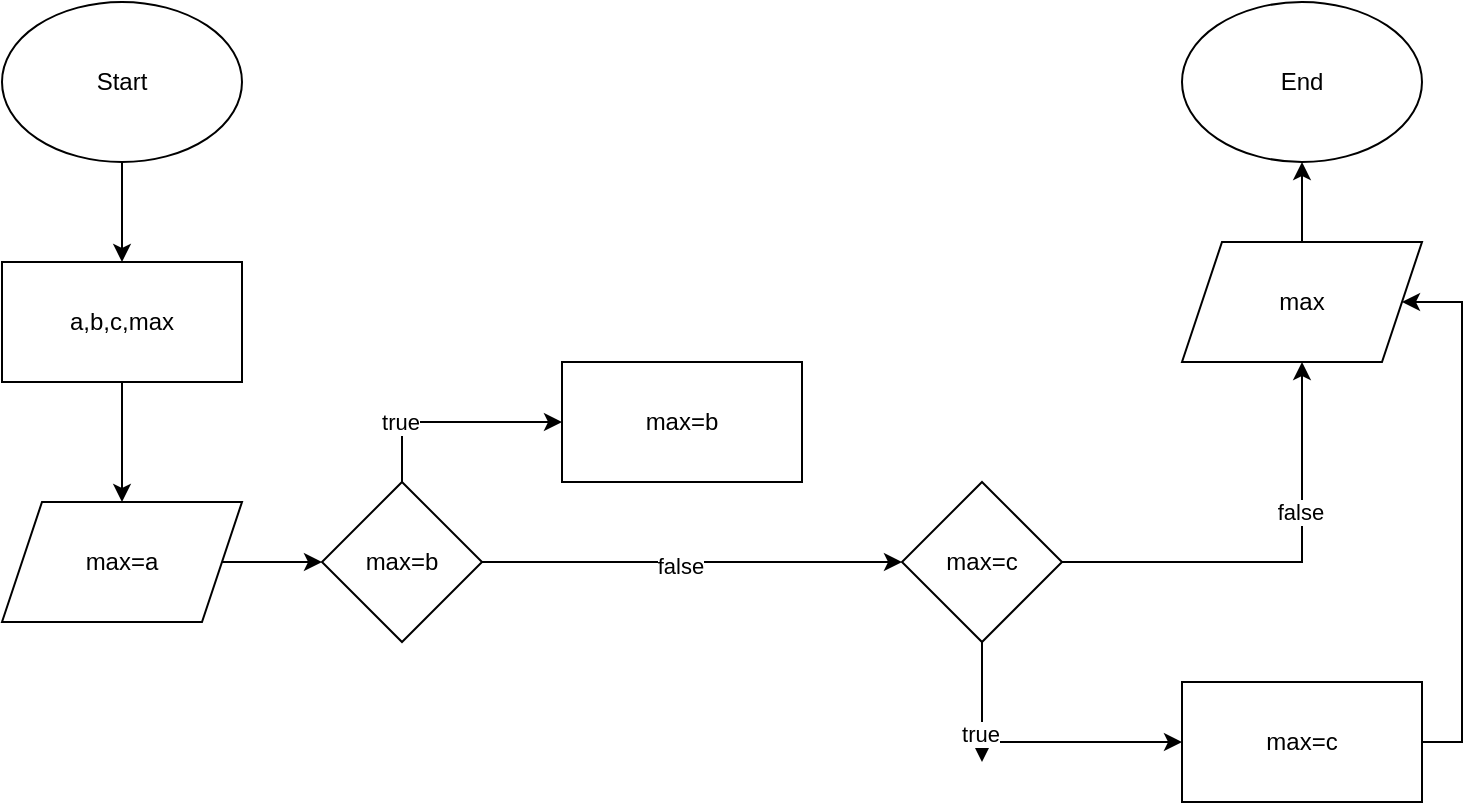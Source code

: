 <mxfile version="22.1.1" type="device" pages="7">
  <diagram id="C5RBs43oDa-KdzZeNtuy" name="BTH3">
    <mxGraphModel dx="1290" dy="534" grid="1" gridSize="10" guides="1" tooltips="1" connect="1" arrows="1" fold="1" page="1" pageScale="1" pageWidth="827" pageHeight="1169" math="0" shadow="0">
      <root>
        <mxCell id="WIyWlLk6GJQsqaUBKTNV-0" />
        <mxCell id="WIyWlLk6GJQsqaUBKTNV-1" parent="WIyWlLk6GJQsqaUBKTNV-0" />
        <mxCell id="3C0HAdlZnDJE5P8_v5dr-2" style="edgeStyle=orthogonalEdgeStyle;rounded=0;orthogonalLoop=1;jettySize=auto;html=1;exitX=0.5;exitY=1;exitDx=0;exitDy=0;entryX=0.5;entryY=0;entryDx=0;entryDy=0;" parent="WIyWlLk6GJQsqaUBKTNV-1" source="3C0HAdlZnDJE5P8_v5dr-0" target="3C0HAdlZnDJE5P8_v5dr-1" edge="1">
          <mxGeometry relative="1" as="geometry" />
        </mxCell>
        <mxCell id="3C0HAdlZnDJE5P8_v5dr-0" value="Start" style="ellipse;whiteSpace=wrap;html=1;" parent="WIyWlLk6GJQsqaUBKTNV-1" vertex="1">
          <mxGeometry x="40" y="100" width="120" height="80" as="geometry" />
        </mxCell>
        <mxCell id="3C0HAdlZnDJE5P8_v5dr-4" style="edgeStyle=orthogonalEdgeStyle;rounded=0;orthogonalLoop=1;jettySize=auto;html=1;exitX=0.5;exitY=1;exitDx=0;exitDy=0;" parent="WIyWlLk6GJQsqaUBKTNV-1" source="3C0HAdlZnDJE5P8_v5dr-1" target="3C0HAdlZnDJE5P8_v5dr-3" edge="1">
          <mxGeometry relative="1" as="geometry" />
        </mxCell>
        <mxCell id="3C0HAdlZnDJE5P8_v5dr-1" value="a,b,c,max" style="rounded=0;whiteSpace=wrap;html=1;" parent="WIyWlLk6GJQsqaUBKTNV-1" vertex="1">
          <mxGeometry x="40" y="230" width="120" height="60" as="geometry" />
        </mxCell>
        <mxCell id="3C0HAdlZnDJE5P8_v5dr-5" style="edgeStyle=orthogonalEdgeStyle;rounded=0;orthogonalLoop=1;jettySize=auto;html=1;" parent="WIyWlLk6GJQsqaUBKTNV-1" source="3C0HAdlZnDJE5P8_v5dr-3" target="3C0HAdlZnDJE5P8_v5dr-6" edge="1">
          <mxGeometry relative="1" as="geometry">
            <mxPoint x="240" y="380" as="targetPoint" />
          </mxGeometry>
        </mxCell>
        <mxCell id="3C0HAdlZnDJE5P8_v5dr-3" value="max=a" style="shape=parallelogram;perimeter=parallelogramPerimeter;whiteSpace=wrap;html=1;fixedSize=1;" parent="WIyWlLk6GJQsqaUBKTNV-1" vertex="1">
          <mxGeometry x="40" y="350" width="120" height="60" as="geometry" />
        </mxCell>
        <mxCell id="3C0HAdlZnDJE5P8_v5dr-11" style="edgeStyle=orthogonalEdgeStyle;rounded=0;orthogonalLoop=1;jettySize=auto;html=1;" parent="WIyWlLk6GJQsqaUBKTNV-1" source="3C0HAdlZnDJE5P8_v5dr-6" target="3C0HAdlZnDJE5P8_v5dr-10" edge="1">
          <mxGeometry relative="1" as="geometry" />
        </mxCell>
        <mxCell id="3C0HAdlZnDJE5P8_v5dr-15" value="false" style="edgeLabel;html=1;align=center;verticalAlign=middle;resizable=0;points=[];" parent="3C0HAdlZnDJE5P8_v5dr-11" vertex="1" connectable="0">
          <mxGeometry x="-0.059" y="-2" relative="1" as="geometry">
            <mxPoint as="offset" />
          </mxGeometry>
        </mxCell>
        <mxCell id="3C0HAdlZnDJE5P8_v5dr-13" style="edgeStyle=orthogonalEdgeStyle;rounded=0;orthogonalLoop=1;jettySize=auto;html=1;exitX=0.5;exitY=0;exitDx=0;exitDy=0;entryX=0;entryY=0.5;entryDx=0;entryDy=0;" parent="WIyWlLk6GJQsqaUBKTNV-1" source="3C0HAdlZnDJE5P8_v5dr-6" target="3C0HAdlZnDJE5P8_v5dr-7" edge="1">
          <mxGeometry relative="1" as="geometry">
            <mxPoint x="290" y="310" as="targetPoint" />
          </mxGeometry>
        </mxCell>
        <mxCell id="3C0HAdlZnDJE5P8_v5dr-14" value="true" style="edgeLabel;html=1;align=center;verticalAlign=middle;resizable=0;points=[];" parent="3C0HAdlZnDJE5P8_v5dr-13" vertex="1" connectable="0">
          <mxGeometry x="-0.455" y="1" relative="1" as="geometry">
            <mxPoint x="-1" y="1" as="offset" />
          </mxGeometry>
        </mxCell>
        <mxCell id="3C0HAdlZnDJE5P8_v5dr-6" value="max=b" style="rhombus;whiteSpace=wrap;html=1;" parent="WIyWlLk6GJQsqaUBKTNV-1" vertex="1">
          <mxGeometry x="200" y="340" width="80" height="80" as="geometry" />
        </mxCell>
        <mxCell id="3C0HAdlZnDJE5P8_v5dr-7" value="max=b" style="rounded=0;whiteSpace=wrap;html=1;" parent="WIyWlLk6GJQsqaUBKTNV-1" vertex="1">
          <mxGeometry x="320" y="280" width="120" height="60" as="geometry" />
        </mxCell>
        <mxCell id="3C0HAdlZnDJE5P8_v5dr-22" style="edgeStyle=orthogonalEdgeStyle;rounded=0;orthogonalLoop=1;jettySize=auto;html=1;exitX=1;exitY=0.5;exitDx=0;exitDy=0;entryX=0.5;entryY=1;entryDx=0;entryDy=0;" parent="WIyWlLk6GJQsqaUBKTNV-1" source="3C0HAdlZnDJE5P8_v5dr-10" target="3C0HAdlZnDJE5P8_v5dr-17" edge="1">
          <mxGeometry relative="1" as="geometry" />
        </mxCell>
        <mxCell id="3C0HAdlZnDJE5P8_v5dr-23" value="false" style="edgeLabel;html=1;align=center;verticalAlign=middle;resizable=0;points=[];" parent="3C0HAdlZnDJE5P8_v5dr-22" vertex="1" connectable="0">
          <mxGeometry x="0.322" y="1" relative="1" as="geometry">
            <mxPoint as="offset" />
          </mxGeometry>
        </mxCell>
        <mxCell id="3C0HAdlZnDJE5P8_v5dr-26" style="edgeStyle=orthogonalEdgeStyle;rounded=0;orthogonalLoop=1;jettySize=auto;html=1;" parent="WIyWlLk6GJQsqaUBKTNV-1" source="3C0HAdlZnDJE5P8_v5dr-10" edge="1">
          <mxGeometry relative="1" as="geometry">
            <mxPoint x="530" y="480" as="targetPoint" />
          </mxGeometry>
        </mxCell>
        <mxCell id="3C0HAdlZnDJE5P8_v5dr-27" style="edgeStyle=orthogonalEdgeStyle;rounded=0;orthogonalLoop=1;jettySize=auto;html=1;exitX=0.5;exitY=1;exitDx=0;exitDy=0;entryX=0;entryY=0.5;entryDx=0;entryDy=0;" parent="WIyWlLk6GJQsqaUBKTNV-1" source="3C0HAdlZnDJE5P8_v5dr-10" target="3C0HAdlZnDJE5P8_v5dr-16" edge="1">
          <mxGeometry relative="1" as="geometry" />
        </mxCell>
        <mxCell id="3C0HAdlZnDJE5P8_v5dr-28" value="true" style="edgeLabel;html=1;align=center;verticalAlign=middle;resizable=0;points=[];" parent="3C0HAdlZnDJE5P8_v5dr-27" vertex="1" connectable="0">
          <mxGeometry x="-0.387" y="-1" relative="1" as="geometry">
            <mxPoint as="offset" />
          </mxGeometry>
        </mxCell>
        <mxCell id="3C0HAdlZnDJE5P8_v5dr-10" value="max=c" style="rhombus;whiteSpace=wrap;html=1;" parent="WIyWlLk6GJQsqaUBKTNV-1" vertex="1">
          <mxGeometry x="490" y="340" width="80" height="80" as="geometry" />
        </mxCell>
        <mxCell id="3C0HAdlZnDJE5P8_v5dr-30" style="edgeStyle=orthogonalEdgeStyle;rounded=0;orthogonalLoop=1;jettySize=auto;html=1;exitX=1;exitY=0.5;exitDx=0;exitDy=0;entryX=1;entryY=0.5;entryDx=0;entryDy=0;" parent="WIyWlLk6GJQsqaUBKTNV-1" source="3C0HAdlZnDJE5P8_v5dr-16" target="3C0HAdlZnDJE5P8_v5dr-17" edge="1">
          <mxGeometry relative="1" as="geometry">
            <Array as="points">
              <mxPoint x="770" y="470" />
              <mxPoint x="770" y="250" />
            </Array>
          </mxGeometry>
        </mxCell>
        <mxCell id="3C0HAdlZnDJE5P8_v5dr-16" value="max=c" style="rounded=0;whiteSpace=wrap;html=1;" parent="WIyWlLk6GJQsqaUBKTNV-1" vertex="1">
          <mxGeometry x="630" y="440" width="120" height="60" as="geometry" />
        </mxCell>
        <mxCell id="3C0HAdlZnDJE5P8_v5dr-19" value="" style="edgeStyle=orthogonalEdgeStyle;rounded=0;orthogonalLoop=1;jettySize=auto;html=1;" parent="WIyWlLk6GJQsqaUBKTNV-1" source="3C0HAdlZnDJE5P8_v5dr-17" target="3C0HAdlZnDJE5P8_v5dr-18" edge="1">
          <mxGeometry relative="1" as="geometry" />
        </mxCell>
        <mxCell id="3C0HAdlZnDJE5P8_v5dr-17" value="max" style="shape=parallelogram;perimeter=parallelogramPerimeter;whiteSpace=wrap;html=1;fixedSize=1;" parent="WIyWlLk6GJQsqaUBKTNV-1" vertex="1">
          <mxGeometry x="630" y="220" width="120" height="60" as="geometry" />
        </mxCell>
        <mxCell id="3C0HAdlZnDJE5P8_v5dr-18" value="End" style="ellipse;whiteSpace=wrap;html=1;" parent="WIyWlLk6GJQsqaUBKTNV-1" vertex="1">
          <mxGeometry x="630" y="100" width="120" height="80" as="geometry" />
        </mxCell>
      </root>
    </mxGraphModel>
  </diagram>
  <diagram id="M6daubDDDbFlTK0WhZlX" name="BT1">
    <mxGraphModel dx="1290" dy="534" grid="1" gridSize="10" guides="1" tooltips="1" connect="1" arrows="1" fold="1" page="1" pageScale="1" pageWidth="827" pageHeight="1169" math="0" shadow="0">
      <root>
        <mxCell id="0" />
        <mxCell id="1" parent="0" />
        <mxCell id="yk9fj5srVQRX8JYOTvT8-1" style="edgeStyle=orthogonalEdgeStyle;rounded=0;orthogonalLoop=1;jettySize=auto;html=1;exitX=0.5;exitY=1;exitDx=0;exitDy=0;entryX=0.5;entryY=0;entryDx=0;entryDy=0;" parent="1" source="yk9fj5srVQRX8JYOTvT8-2" target="yk9fj5srVQRX8JYOTvT8-4" edge="1">
          <mxGeometry relative="1" as="geometry" />
        </mxCell>
        <mxCell id="yk9fj5srVQRX8JYOTvT8-2" value="Start" style="ellipse;whiteSpace=wrap;html=1;" parent="1" vertex="1">
          <mxGeometry x="40" y="100" width="120" height="80" as="geometry" />
        </mxCell>
        <mxCell id="yk9fj5srVQRX8JYOTvT8-3" style="edgeStyle=orthogonalEdgeStyle;rounded=0;orthogonalLoop=1;jettySize=auto;html=1;exitX=0.5;exitY=1;exitDx=0;exitDy=0;" parent="1" source="yk9fj5srVQRX8JYOTvT8-4" target="yk9fj5srVQRX8JYOTvT8-6" edge="1">
          <mxGeometry relative="1" as="geometry" />
        </mxCell>
        <mxCell id="yk9fj5srVQRX8JYOTvT8-4" value="a,b,c,min" style="rounded=0;whiteSpace=wrap;html=1;" parent="1" vertex="1">
          <mxGeometry x="40" y="230" width="120" height="60" as="geometry" />
        </mxCell>
        <mxCell id="yk9fj5srVQRX8JYOTvT8-5" style="edgeStyle=orthogonalEdgeStyle;rounded=0;orthogonalLoop=1;jettySize=auto;html=1;" parent="1" source="yk9fj5srVQRX8JYOTvT8-6" target="yk9fj5srVQRX8JYOTvT8-11" edge="1">
          <mxGeometry relative="1" as="geometry">
            <mxPoint x="240" y="380" as="targetPoint" />
          </mxGeometry>
        </mxCell>
        <mxCell id="yk9fj5srVQRX8JYOTvT8-6" value="min=a" style="shape=parallelogram;perimeter=parallelogramPerimeter;whiteSpace=wrap;html=1;fixedSize=1;" parent="1" vertex="1">
          <mxGeometry x="40" y="350" width="120" height="60" as="geometry" />
        </mxCell>
        <mxCell id="yk9fj5srVQRX8JYOTvT8-7" style="edgeStyle=orthogonalEdgeStyle;rounded=0;orthogonalLoop=1;jettySize=auto;html=1;" parent="1" source="yk9fj5srVQRX8JYOTvT8-11" target="yk9fj5srVQRX8JYOTvT8-18" edge="1">
          <mxGeometry relative="1" as="geometry" />
        </mxCell>
        <mxCell id="yk9fj5srVQRX8JYOTvT8-8" value="false" style="edgeLabel;html=1;align=center;verticalAlign=middle;resizable=0;points=[];" parent="yk9fj5srVQRX8JYOTvT8-7" vertex="1" connectable="0">
          <mxGeometry x="-0.059" y="-2" relative="1" as="geometry">
            <mxPoint as="offset" />
          </mxGeometry>
        </mxCell>
        <mxCell id="yk9fj5srVQRX8JYOTvT8-9" style="edgeStyle=orthogonalEdgeStyle;rounded=0;orthogonalLoop=1;jettySize=auto;html=1;exitX=0.5;exitY=0;exitDx=0;exitDy=0;entryX=0;entryY=0.5;entryDx=0;entryDy=0;" parent="1" source="yk9fj5srVQRX8JYOTvT8-11" target="yk9fj5srVQRX8JYOTvT8-12" edge="1">
          <mxGeometry relative="1" as="geometry">
            <mxPoint x="290" y="310" as="targetPoint" />
          </mxGeometry>
        </mxCell>
        <mxCell id="yk9fj5srVQRX8JYOTvT8-10" value="true" style="edgeLabel;html=1;align=center;verticalAlign=middle;resizable=0;points=[];" parent="yk9fj5srVQRX8JYOTvT8-9" vertex="1" connectable="0">
          <mxGeometry x="-0.455" y="1" relative="1" as="geometry">
            <mxPoint x="-1" y="1" as="offset" />
          </mxGeometry>
        </mxCell>
        <mxCell id="yk9fj5srVQRX8JYOTvT8-11" value="min=b" style="rhombus;whiteSpace=wrap;html=1;" parent="1" vertex="1">
          <mxGeometry x="200" y="340" width="80" height="80" as="geometry" />
        </mxCell>
        <mxCell id="yk9fj5srVQRX8JYOTvT8-12" value="min=b" style="rounded=0;whiteSpace=wrap;html=1;" parent="1" vertex="1">
          <mxGeometry x="320" y="280" width="120" height="60" as="geometry" />
        </mxCell>
        <mxCell id="yk9fj5srVQRX8JYOTvT8-13" style="edgeStyle=orthogonalEdgeStyle;rounded=0;orthogonalLoop=1;jettySize=auto;html=1;exitX=1;exitY=0.5;exitDx=0;exitDy=0;entryX=0.5;entryY=1;entryDx=0;entryDy=0;" parent="1" source="yk9fj5srVQRX8JYOTvT8-18" target="yk9fj5srVQRX8JYOTvT8-22" edge="1">
          <mxGeometry relative="1" as="geometry" />
        </mxCell>
        <mxCell id="yk9fj5srVQRX8JYOTvT8-14" value="false" style="edgeLabel;html=1;align=center;verticalAlign=middle;resizable=0;points=[];" parent="yk9fj5srVQRX8JYOTvT8-13" vertex="1" connectable="0">
          <mxGeometry x="0.322" y="1" relative="1" as="geometry">
            <mxPoint as="offset" />
          </mxGeometry>
        </mxCell>
        <mxCell id="yk9fj5srVQRX8JYOTvT8-15" style="edgeStyle=orthogonalEdgeStyle;rounded=0;orthogonalLoop=1;jettySize=auto;html=1;" parent="1" source="yk9fj5srVQRX8JYOTvT8-18" edge="1">
          <mxGeometry relative="1" as="geometry">
            <mxPoint x="530" y="480" as="targetPoint" />
          </mxGeometry>
        </mxCell>
        <mxCell id="yk9fj5srVQRX8JYOTvT8-16" style="edgeStyle=orthogonalEdgeStyle;rounded=0;orthogonalLoop=1;jettySize=auto;html=1;exitX=0.5;exitY=1;exitDx=0;exitDy=0;entryX=0;entryY=0.5;entryDx=0;entryDy=0;" parent="1" source="yk9fj5srVQRX8JYOTvT8-18" target="yk9fj5srVQRX8JYOTvT8-20" edge="1">
          <mxGeometry relative="1" as="geometry" />
        </mxCell>
        <mxCell id="yk9fj5srVQRX8JYOTvT8-17" value="true" style="edgeLabel;html=1;align=center;verticalAlign=middle;resizable=0;points=[];" parent="yk9fj5srVQRX8JYOTvT8-16" vertex="1" connectable="0">
          <mxGeometry x="-0.387" y="-1" relative="1" as="geometry">
            <mxPoint as="offset" />
          </mxGeometry>
        </mxCell>
        <mxCell id="yk9fj5srVQRX8JYOTvT8-18" value="min=c" style="rhombus;whiteSpace=wrap;html=1;" parent="1" vertex="1">
          <mxGeometry x="490" y="340" width="80" height="80" as="geometry" />
        </mxCell>
        <mxCell id="yk9fj5srVQRX8JYOTvT8-19" style="edgeStyle=orthogonalEdgeStyle;rounded=0;orthogonalLoop=1;jettySize=auto;html=1;exitX=1;exitY=0.5;exitDx=0;exitDy=0;entryX=1;entryY=0.5;entryDx=0;entryDy=0;" parent="1" source="yk9fj5srVQRX8JYOTvT8-20" target="yk9fj5srVQRX8JYOTvT8-22" edge="1">
          <mxGeometry relative="1" as="geometry">
            <Array as="points">
              <mxPoint x="770" y="470" />
              <mxPoint x="770" y="250" />
            </Array>
          </mxGeometry>
        </mxCell>
        <mxCell id="yk9fj5srVQRX8JYOTvT8-20" value="min=c" style="rounded=0;whiteSpace=wrap;html=1;" parent="1" vertex="1">
          <mxGeometry x="630" y="440" width="120" height="60" as="geometry" />
        </mxCell>
        <mxCell id="yk9fj5srVQRX8JYOTvT8-21" value="" style="edgeStyle=orthogonalEdgeStyle;rounded=0;orthogonalLoop=1;jettySize=auto;html=1;" parent="1" source="yk9fj5srVQRX8JYOTvT8-22" target="yk9fj5srVQRX8JYOTvT8-23" edge="1">
          <mxGeometry relative="1" as="geometry" />
        </mxCell>
        <mxCell id="yk9fj5srVQRX8JYOTvT8-22" value="min" style="shape=parallelogram;perimeter=parallelogramPerimeter;whiteSpace=wrap;html=1;fixedSize=1;" parent="1" vertex="1">
          <mxGeometry x="630" y="220" width="120" height="60" as="geometry" />
        </mxCell>
        <mxCell id="yk9fj5srVQRX8JYOTvT8-23" value="End" style="ellipse;whiteSpace=wrap;html=1;" parent="1" vertex="1">
          <mxGeometry x="630" y="100" width="120" height="80" as="geometry" />
        </mxCell>
      </root>
    </mxGraphModel>
  </diagram>
  <diagram id="VwTVKQMcWfrWGsQKKZkA" name="BT2">
    <mxGraphModel dx="1290" dy="534" grid="1" gridSize="10" guides="1" tooltips="1" connect="1" arrows="1" fold="1" page="1" pageScale="1" pageWidth="827" pageHeight="1169" math="0" shadow="0">
      <root>
        <mxCell id="0" />
        <mxCell id="1" parent="0" />
        <mxCell id="TDUMJ01dN1oKWCgAaY8_-2" style="edgeStyle=orthogonalEdgeStyle;rounded=0;orthogonalLoop=1;jettySize=auto;html=1;exitX=0.5;exitY=1;exitDx=0;exitDy=0;" edge="1" parent="1" source="uTAmBXP8JFmXWPjMgQCv-1" target="TDUMJ01dN1oKWCgAaY8_-1">
          <mxGeometry relative="1" as="geometry" />
        </mxCell>
        <mxCell id="uTAmBXP8JFmXWPjMgQCv-1" value="Start" style="ellipse;whiteSpace=wrap;html=1;" parent="1" vertex="1">
          <mxGeometry x="90" y="30" width="120" height="80" as="geometry" />
        </mxCell>
        <mxCell id="uTAmBXP8JFmXWPjMgQCv-17" value="" style="edgeStyle=orthogonalEdgeStyle;rounded=0;orthogonalLoop=1;jettySize=auto;html=1;entryX=0;entryY=0.5;entryDx=0;entryDy=0;" parent="1" source="uTAmBXP8JFmXWPjMgQCv-15" target="1uXN_weLb3weCa8lBFDo-2" edge="1">
          <mxGeometry relative="1" as="geometry">
            <mxPoint x="640" y="340" as="targetPoint" />
          </mxGeometry>
        </mxCell>
        <mxCell id="uTAmBXP8JFmXWPjMgQCv-18" value="true" style="edgeLabel;html=1;align=center;verticalAlign=middle;resizable=0;points=[];" parent="uTAmBXP8JFmXWPjMgQCv-17" vertex="1" connectable="0">
          <mxGeometry x="-0.187" y="-2" relative="1" as="geometry">
            <mxPoint as="offset" />
          </mxGeometry>
        </mxCell>
        <mxCell id="uTAmBXP8JFmXWPjMgQCv-22" value="" style="edgeStyle=orthogonalEdgeStyle;rounded=0;orthogonalLoop=1;jettySize=auto;html=1;entryX=0.5;entryY=0;entryDx=0;entryDy=0;" parent="1" source="uTAmBXP8JFmXWPjMgQCv-15" target="1uXN_weLb3weCa8lBFDo-3" edge="1">
          <mxGeometry relative="1" as="geometry">
            <mxPoint x="450" y="500" as="targetPoint" />
          </mxGeometry>
        </mxCell>
        <mxCell id="uTAmBXP8JFmXWPjMgQCv-23" value="false" style="edgeLabel;html=1;align=center;verticalAlign=middle;resizable=0;points=[];" parent="uTAmBXP8JFmXWPjMgQCv-22" vertex="1" connectable="0">
          <mxGeometry x="-0.133" y="-2" relative="1" as="geometry">
            <mxPoint as="offset" />
          </mxGeometry>
        </mxCell>
        <mxCell id="uTAmBXP8JFmXWPjMgQCv-15" value="b=0" style="rhombus;whiteSpace=wrap;html=1;" parent="1" vertex="1">
          <mxGeometry x="410" y="300" width="80" height="80" as="geometry" />
        </mxCell>
        <mxCell id="uTAmBXP8JFmXWPjMgQCv-28" value="End" style="ellipse;whiteSpace=wrap;html=1;" parent="1" vertex="1">
          <mxGeometry x="630" y="840" width="120" height="80" as="geometry" />
        </mxCell>
        <mxCell id="TDUMJ01dN1oKWCgAaY8_-6" style="edgeStyle=orthogonalEdgeStyle;rounded=0;orthogonalLoop=1;jettySize=auto;html=1;exitX=0.5;exitY=1;exitDx=0;exitDy=0;entryX=0.5;entryY=0;entryDx=0;entryDy=0;" edge="1" parent="1" source="TDUMJ01dN1oKWCgAaY8_-1" target="OnrGuFbpJyR3qxQZJZdD-1">
          <mxGeometry relative="1" as="geometry">
            <mxPoint x="150" y="310" as="targetPoint" />
          </mxGeometry>
        </mxCell>
        <mxCell id="TDUMJ01dN1oKWCgAaY8_-1" value="a,b,x" style="shape=parallelogram;perimeter=parallelogramPerimeter;whiteSpace=wrap;html=1;fixedSize=1;" vertex="1" parent="1">
          <mxGeometry x="90" y="170" width="120" height="60" as="geometry" />
        </mxCell>
        <mxCell id="TDUMJ01dN1oKWCgAaY8_-10" style="edgeStyle=orthogonalEdgeStyle;rounded=0;orthogonalLoop=1;jettySize=auto;html=1;exitX=1;exitY=0.5;exitDx=0;exitDy=0;" edge="1" parent="1" source="OnrGuFbpJyR3qxQZJZdD-1" target="uTAmBXP8JFmXWPjMgQCv-15">
          <mxGeometry relative="1" as="geometry">
            <mxPoint x="210" y="340" as="sourcePoint" />
          </mxGeometry>
        </mxCell>
        <mxCell id="tQyP4x9ygcc6-cusNro0-1" value="true" style="edgeLabel;html=1;align=center;verticalAlign=middle;resizable=0;points=[];" vertex="1" connectable="0" parent="TDUMJ01dN1oKWCgAaY8_-10">
          <mxGeometry x="-0.13" y="-3" relative="1" as="geometry">
            <mxPoint as="offset" />
          </mxGeometry>
        </mxCell>
        <mxCell id="1uXN_weLb3weCa8lBFDo-8" style="edgeStyle=orthogonalEdgeStyle;rounded=0;orthogonalLoop=1;jettySize=auto;html=1;" edge="1" parent="1" source="1uXN_weLb3weCa8lBFDo-1" target="uTAmBXP8JFmXWPjMgQCv-28">
          <mxGeometry relative="1" as="geometry" />
        </mxCell>
        <mxCell id="1uXN_weLb3weCa8lBFDo-1" value="x" style="shape=parallelogram;perimeter=parallelogramPerimeter;whiteSpace=wrap;html=1;fixedSize=1;" vertex="1" parent="1">
          <mxGeometry x="630" y="710" width="120" height="60" as="geometry" />
        </mxCell>
        <mxCell id="1uXN_weLb3weCa8lBFDo-7" style="edgeStyle=orthogonalEdgeStyle;rounded=0;orthogonalLoop=1;jettySize=auto;html=1;" edge="1" parent="1" source="1uXN_weLb3weCa8lBFDo-2" target="1uXN_weLb3weCa8lBFDo-1">
          <mxGeometry relative="1" as="geometry" />
        </mxCell>
        <mxCell id="1uXN_weLb3weCa8lBFDo-2" value="x= vô số nghiệm" style="rounded=0;whiteSpace=wrap;html=1;" vertex="1" parent="1">
          <mxGeometry x="630" y="310" width="120" height="60" as="geometry" />
        </mxCell>
        <mxCell id="1uXN_weLb3weCa8lBFDo-6" style="edgeStyle=orthogonalEdgeStyle;rounded=0;orthogonalLoop=1;jettySize=auto;html=1;" edge="1" parent="1" source="1uXN_weLb3weCa8lBFDo-3">
          <mxGeometry relative="1" as="geometry">
            <mxPoint x="450" y="880" as="targetPoint" />
          </mxGeometry>
        </mxCell>
        <mxCell id="1uXN_weLb3weCa8lBFDo-3" value="x= vô nghiệm" style="rounded=0;whiteSpace=wrap;html=1;" vertex="1" parent="1">
          <mxGeometry x="390" y="490" width="120" height="60" as="geometry" />
        </mxCell>
        <mxCell id="OnrGuFbpJyR3qxQZJZdD-5" style="edgeStyle=orthogonalEdgeStyle;rounded=0;orthogonalLoop=1;jettySize=auto;html=1;exitX=1;exitY=0.5;exitDx=0;exitDy=0;entryX=0;entryY=0.5;entryDx=0;entryDy=0;" edge="1" parent="1" source="1uXN_weLb3weCa8lBFDo-4" target="uTAmBXP8JFmXWPjMgQCv-28">
          <mxGeometry relative="1" as="geometry" />
        </mxCell>
        <mxCell id="1uXN_weLb3weCa8lBFDo-4" value="x=-b/a" style="rounded=0;whiteSpace=wrap;html=1;" vertex="1" parent="1">
          <mxGeometry x="90" y="850" width="120" height="60" as="geometry" />
        </mxCell>
        <mxCell id="OnrGuFbpJyR3qxQZJZdD-3" style="edgeStyle=orthogonalEdgeStyle;rounded=0;orthogonalLoop=1;jettySize=auto;html=1;entryX=0.5;entryY=0;entryDx=0;entryDy=0;" edge="1" parent="1" source="OnrGuFbpJyR3qxQZJZdD-1" target="1uXN_weLb3weCa8lBFDo-4">
          <mxGeometry relative="1" as="geometry" />
        </mxCell>
        <mxCell id="OnrGuFbpJyR3qxQZJZdD-4" value="false" style="edgeLabel;html=1;align=center;verticalAlign=middle;resizable=0;points=[];" vertex="1" connectable="0" parent="OnrGuFbpJyR3qxQZJZdD-3">
          <mxGeometry x="-0.183" y="4" relative="1" as="geometry">
            <mxPoint as="offset" />
          </mxGeometry>
        </mxCell>
        <mxCell id="OnrGuFbpJyR3qxQZJZdD-1" value="a=0" style="rhombus;whiteSpace=wrap;html=1;" vertex="1" parent="1">
          <mxGeometry x="110" y="300" width="80" height="80" as="geometry" />
        </mxCell>
      </root>
    </mxGraphModel>
  </diagram>
  <diagram id="OA0INjRaJFbequSqRfdZ" name="BT3">
    <mxGraphModel dx="2117" dy="534" grid="1" gridSize="10" guides="1" tooltips="1" connect="1" arrows="1" fold="1" page="1" pageScale="1" pageWidth="827" pageHeight="1169" math="0" shadow="0">
      <root>
        <mxCell id="0" />
        <mxCell id="1" parent="0" />
        <mxCell id="f2R7wofMEdPR1ZbCll-I-3" value="" style="edgeStyle=orthogonalEdgeStyle;rounded=0;orthogonalLoop=1;jettySize=auto;html=1;" edge="1" parent="1" source="S5i7viHvIYWaGVrTHlLq-1" target="f2R7wofMEdPR1ZbCll-I-2">
          <mxGeometry relative="1" as="geometry" />
        </mxCell>
        <mxCell id="S5i7viHvIYWaGVrTHlLq-1" value="Start" style="ellipse;whiteSpace=wrap;html=1;" vertex="1" parent="1">
          <mxGeometry x="70" y="40" width="120" height="80" as="geometry" />
        </mxCell>
        <mxCell id="f2R7wofMEdPR1ZbCll-I-5" value="" style="edgeStyle=orthogonalEdgeStyle;rounded=0;orthogonalLoop=1;jettySize=auto;html=1;" edge="1" parent="1" source="S5i7viHvIYWaGVrTHlLq-2" target="S5i7viHvIYWaGVrTHlLq-3">
          <mxGeometry relative="1" as="geometry" />
        </mxCell>
        <mxCell id="S5i7viHvIYWaGVrTHlLq-2" value="a,b" style="shape=parallelogram;perimeter=parallelogramPerimeter;whiteSpace=wrap;html=1;fixedSize=1;" vertex="1" parent="1">
          <mxGeometry x="70" y="240" width="120" height="60" as="geometry" />
        </mxCell>
        <mxCell id="f2R7wofMEdPR1ZbCll-I-7" value="" style="edgeStyle=orthogonalEdgeStyle;rounded=0;orthogonalLoop=1;jettySize=auto;html=1;" edge="1" parent="1" source="S5i7viHvIYWaGVrTHlLq-3" target="f2R7wofMEdPR1ZbCll-I-6">
          <mxGeometry relative="1" as="geometry" />
        </mxCell>
        <mxCell id="S5i7viHvIYWaGVrTHlLq-3" value="c=a,d=b" style="rounded=0;whiteSpace=wrap;html=1;" vertex="1" parent="1">
          <mxGeometry x="70" y="350" width="120" height="60" as="geometry" />
        </mxCell>
        <mxCell id="f2R7wofMEdPR1ZbCll-I-4" value="" style="edgeStyle=orthogonalEdgeStyle;rounded=0;orthogonalLoop=1;jettySize=auto;html=1;" edge="1" parent="1" source="f2R7wofMEdPR1ZbCll-I-2" target="S5i7viHvIYWaGVrTHlLq-2">
          <mxGeometry relative="1" as="geometry" />
        </mxCell>
        <mxCell id="f2R7wofMEdPR1ZbCll-I-2" value="a,b,c,d" style="rounded=0;whiteSpace=wrap;html=1;" vertex="1" parent="1">
          <mxGeometry x="70" y="150" width="120" height="60" as="geometry" />
        </mxCell>
        <mxCell id="f2R7wofMEdPR1ZbCll-I-9" value="" style="edgeStyle=orthogonalEdgeStyle;rounded=0;orthogonalLoop=1;jettySize=auto;html=1;" edge="1" parent="1" source="f2R7wofMEdPR1ZbCll-I-6" target="f2R7wofMEdPR1ZbCll-I-8">
          <mxGeometry relative="1" as="geometry" />
        </mxCell>
        <mxCell id="f2R7wofMEdPR1ZbCll-I-18" value="false" style="edgeLabel;html=1;align=center;verticalAlign=middle;resizable=0;points=[];" vertex="1" connectable="0" parent="f2R7wofMEdPR1ZbCll-I-9">
          <mxGeometry x="-0.164" y="2" relative="1" as="geometry">
            <mxPoint as="offset" />
          </mxGeometry>
        </mxCell>
        <mxCell id="f2R7wofMEdPR1ZbCll-I-13" value="" style="edgeStyle=orthogonalEdgeStyle;rounded=0;orthogonalLoop=1;jettySize=auto;html=1;" edge="1" parent="1" source="f2R7wofMEdPR1ZbCll-I-6" target="f2R7wofMEdPR1ZbCll-I-12">
          <mxGeometry relative="1" as="geometry" />
        </mxCell>
        <mxCell id="f2R7wofMEdPR1ZbCll-I-16" value="true" style="edgeLabel;html=1;align=center;verticalAlign=middle;resizable=0;points=[];" vertex="1" connectable="0" parent="f2R7wofMEdPR1ZbCll-I-13">
          <mxGeometry x="-0.173" y="2" relative="1" as="geometry">
            <mxPoint as="offset" />
          </mxGeometry>
        </mxCell>
        <mxCell id="f2R7wofMEdPR1ZbCll-I-6" value="a=b" style="rhombus;whiteSpace=wrap;html=1;" vertex="1" parent="1">
          <mxGeometry x="90" y="460" width="80" height="80" as="geometry" />
        </mxCell>
        <mxCell id="f2R7wofMEdPR1ZbCll-I-11" value="" style="edgeStyle=orthogonalEdgeStyle;rounded=0;orthogonalLoop=1;jettySize=auto;html=1;" edge="1" parent="1" source="f2R7wofMEdPR1ZbCll-I-8" target="f2R7wofMEdPR1ZbCll-I-10">
          <mxGeometry relative="1" as="geometry" />
        </mxCell>
        <mxCell id="f2R7wofMEdPR1ZbCll-I-19" value="false" style="edgeLabel;html=1;align=center;verticalAlign=middle;resizable=0;points=[];" vertex="1" connectable="0" parent="f2R7wofMEdPR1ZbCll-I-11">
          <mxGeometry x="-0.209" y="1" relative="1" as="geometry">
            <mxPoint as="offset" />
          </mxGeometry>
        </mxCell>
        <mxCell id="f2R7wofMEdPR1ZbCll-I-15" value="" style="edgeStyle=orthogonalEdgeStyle;rounded=0;orthogonalLoop=1;jettySize=auto;html=1;" edge="1" parent="1" source="f2R7wofMEdPR1ZbCll-I-8" target="f2R7wofMEdPR1ZbCll-I-14">
          <mxGeometry relative="1" as="geometry" />
        </mxCell>
        <mxCell id="f2R7wofMEdPR1ZbCll-I-17" value="true" style="edgeLabel;html=1;align=center;verticalAlign=middle;resizable=0;points=[];" vertex="1" connectable="0" parent="f2R7wofMEdPR1ZbCll-I-15">
          <mxGeometry x="-0.12" relative="1" as="geometry">
            <mxPoint as="offset" />
          </mxGeometry>
        </mxCell>
        <mxCell id="f2R7wofMEdPR1ZbCll-I-8" value="a&amp;gt;b" style="rhombus;whiteSpace=wrap;html=1;" vertex="1" parent="1">
          <mxGeometry x="90" y="585" width="80" height="80" as="geometry" />
        </mxCell>
        <mxCell id="f2R7wofMEdPR1ZbCll-I-24" style="edgeStyle=orthogonalEdgeStyle;rounded=0;orthogonalLoop=1;jettySize=auto;html=1;exitX=0.5;exitY=1;exitDx=0;exitDy=0;" edge="1" parent="1" source="f2R7wofMEdPR1ZbCll-I-10">
          <mxGeometry relative="1" as="geometry">
            <mxPoint x="130" y="450" as="targetPoint" />
            <Array as="points">
              <mxPoint x="130" y="790" />
              <mxPoint x="30" y="790" />
              <mxPoint x="30" y="450" />
              <mxPoint x="100" y="450" />
            </Array>
          </mxGeometry>
        </mxCell>
        <mxCell id="f2R7wofMEdPR1ZbCll-I-10" value="b=b-a" style="rounded=0;whiteSpace=wrap;html=1;" vertex="1" parent="1">
          <mxGeometry x="70" y="710" width="120" height="60" as="geometry" />
        </mxCell>
        <mxCell id="f2R7wofMEdPR1ZbCll-I-21" value="" style="edgeStyle=orthogonalEdgeStyle;rounded=0;orthogonalLoop=1;jettySize=auto;html=1;" edge="1" parent="1" source="f2R7wofMEdPR1ZbCll-I-12" target="f2R7wofMEdPR1ZbCll-I-20">
          <mxGeometry relative="1" as="geometry" />
        </mxCell>
        <mxCell id="f2R7wofMEdPR1ZbCll-I-12" value="UCLN=a" style="whiteSpace=wrap;html=1;" vertex="1" parent="1">
          <mxGeometry x="320" y="470" width="120" height="60" as="geometry" />
        </mxCell>
        <mxCell id="f2R7wofMEdPR1ZbCll-I-25" style="edgeStyle=orthogonalEdgeStyle;rounded=0;orthogonalLoop=1;jettySize=auto;html=1;exitX=0.5;exitY=1;exitDx=0;exitDy=0;" edge="1" parent="1" source="f2R7wofMEdPR1ZbCll-I-14">
          <mxGeometry relative="1" as="geometry">
            <mxPoint x="130" y="430" as="targetPoint" />
            <mxPoint x="339" y="665" as="sourcePoint" />
            <Array as="points">
              <mxPoint x="380" y="840" />
              <mxPoint y="840" />
              <mxPoint y="430" />
            </Array>
          </mxGeometry>
        </mxCell>
        <mxCell id="f2R7wofMEdPR1ZbCll-I-14" value="a=a-b" style="whiteSpace=wrap;html=1;" vertex="1" parent="1">
          <mxGeometry x="320" y="595" width="120" height="60" as="geometry" />
        </mxCell>
        <mxCell id="f2R7wofMEdPR1ZbCll-I-23" style="edgeStyle=orthogonalEdgeStyle;rounded=0;orthogonalLoop=1;jettySize=auto;html=1;" edge="1" parent="1" source="f2R7wofMEdPR1ZbCll-I-20" target="f2R7wofMEdPR1ZbCll-I-22">
          <mxGeometry relative="1" as="geometry" />
        </mxCell>
        <mxCell id="f2R7wofMEdPR1ZbCll-I-20" value="BCNN=(c*d)/UCLN" style="whiteSpace=wrap;html=1;" vertex="1" parent="1">
          <mxGeometry x="590" y="470" width="120" height="60" as="geometry" />
        </mxCell>
        <mxCell id="f2R7wofMEdPR1ZbCll-I-22" value="End" style="ellipse;whiteSpace=wrap;html=1;" vertex="1" parent="1">
          <mxGeometry x="590" y="700" width="120" height="80" as="geometry" />
        </mxCell>
      </root>
    </mxGraphModel>
  </diagram>
  <diagram id="iZc3kzzZ-x92_3DUr52t" name="BT4">
    <mxGraphModel dx="1290" dy="534" grid="1" gridSize="10" guides="1" tooltips="1" connect="1" arrows="1" fold="1" page="1" pageScale="1" pageWidth="827" pageHeight="1169" math="0" shadow="0">
      <root>
        <mxCell id="0" />
        <mxCell id="1" parent="0" />
        <mxCell id="BjmFMK61AYbom1ncWwxK-3" value="" style="edgeStyle=orthogonalEdgeStyle;rounded=0;orthogonalLoop=1;jettySize=auto;html=1;" edge="1" parent="1" source="BjmFMK61AYbom1ncWwxK-1" target="BjmFMK61AYbom1ncWwxK-2">
          <mxGeometry relative="1" as="geometry" />
        </mxCell>
        <mxCell id="BjmFMK61AYbom1ncWwxK-1" value="Start" style="ellipse;whiteSpace=wrap;html=1;" vertex="1" parent="1">
          <mxGeometry x="110" y="40" width="120" height="80" as="geometry" />
        </mxCell>
        <mxCell id="BjmFMK61AYbom1ncWwxK-5" value="" style="edgeStyle=orthogonalEdgeStyle;rounded=0;orthogonalLoop=1;jettySize=auto;html=1;" edge="1" parent="1" source="BjmFMK61AYbom1ncWwxK-2" target="BjmFMK61AYbom1ncWwxK-4">
          <mxGeometry relative="1" as="geometry" />
        </mxCell>
        <mxCell id="BjmFMK61AYbom1ncWwxK-2" value="a,b,c,x,y,x1,x2" style="shape=parallelogram;perimeter=parallelogramPerimeter;whiteSpace=wrap;html=1;fixedSize=1;" vertex="1" parent="1">
          <mxGeometry x="110" y="170" width="120" height="60" as="geometry" />
        </mxCell>
        <mxCell id="BjmFMK61AYbom1ncWwxK-7" value="" style="edgeStyle=orthogonalEdgeStyle;rounded=0;orthogonalLoop=1;jettySize=auto;html=1;" edge="1" parent="1" source="BjmFMK61AYbom1ncWwxK-4" target="BjmFMK61AYbom1ncWwxK-6">
          <mxGeometry relative="1" as="geometry" />
        </mxCell>
        <mxCell id="BjmFMK61AYbom1ncWwxK-4" value="ax2+bx+c=0" style="whiteSpace=wrap;html=1;" vertex="1" parent="1">
          <mxGeometry x="110" y="290" width="120" height="60" as="geometry" />
        </mxCell>
        <mxCell id="BjmFMK61AYbom1ncWwxK-9" value="" style="edgeStyle=orthogonalEdgeStyle;rounded=0;orthogonalLoop=1;jettySize=auto;html=1;" edge="1" parent="1" source="BjmFMK61AYbom1ncWwxK-6" target="BjmFMK61AYbom1ncWwxK-8">
          <mxGeometry relative="1" as="geometry" />
        </mxCell>
        <mxCell id="BjmFMK61AYbom1ncWwxK-10" value="true" style="edgeLabel;html=1;align=center;verticalAlign=middle;resizable=0;points=[];" vertex="1" connectable="0" parent="BjmFMK61AYbom1ncWwxK-9">
          <mxGeometry x="-0.205" y="-2" relative="1" as="geometry">
            <mxPoint as="offset" />
          </mxGeometry>
        </mxCell>
        <mxCell id="BjmFMK61AYbom1ncWwxK-28" value="" style="edgeStyle=orthogonalEdgeStyle;rounded=0;orthogonalLoop=1;jettySize=auto;html=1;" edge="1" parent="1" source="BjmFMK61AYbom1ncWwxK-6" target="BjmFMK61AYbom1ncWwxK-27">
          <mxGeometry relative="1" as="geometry" />
        </mxCell>
        <mxCell id="BjmFMK61AYbom1ncWwxK-29" value="false" style="edgeLabel;html=1;align=center;verticalAlign=middle;resizable=0;points=[];" vertex="1" connectable="0" parent="BjmFMK61AYbom1ncWwxK-28">
          <mxGeometry x="-0.086" y="2" relative="1" as="geometry">
            <mxPoint as="offset" />
          </mxGeometry>
        </mxCell>
        <mxCell id="BjmFMK61AYbom1ncWwxK-6" value="a=0" style="rhombus;whiteSpace=wrap;html=1;" vertex="1" parent="1">
          <mxGeometry x="130" y="420" width="80" height="80" as="geometry" />
        </mxCell>
        <mxCell id="BjmFMK61AYbom1ncWwxK-12" value="" style="edgeStyle=orthogonalEdgeStyle;rounded=0;orthogonalLoop=1;jettySize=auto;html=1;" edge="1" parent="1" source="BjmFMK61AYbom1ncWwxK-8" target="BjmFMK61AYbom1ncWwxK-11">
          <mxGeometry relative="1" as="geometry" />
        </mxCell>
        <mxCell id="BjmFMK61AYbom1ncWwxK-13" value="true" style="edgeLabel;html=1;align=center;verticalAlign=middle;resizable=0;points=[];" vertex="1" connectable="0" parent="BjmFMK61AYbom1ncWwxK-12">
          <mxGeometry x="-0.28" y="1" relative="1" as="geometry">
            <mxPoint as="offset" />
          </mxGeometry>
        </mxCell>
        <mxCell id="BjmFMK61AYbom1ncWwxK-22" value="" style="edgeStyle=orthogonalEdgeStyle;rounded=0;orthogonalLoop=1;jettySize=auto;html=1;" edge="1" parent="1" source="BjmFMK61AYbom1ncWwxK-8" target="BjmFMK61AYbom1ncWwxK-21">
          <mxGeometry relative="1" as="geometry" />
        </mxCell>
        <mxCell id="BjmFMK61AYbom1ncWwxK-23" value="false" style="edgeLabel;html=1;align=center;verticalAlign=middle;resizable=0;points=[];" vertex="1" connectable="0" parent="BjmFMK61AYbom1ncWwxK-22">
          <mxGeometry x="-0.116" relative="1" as="geometry">
            <mxPoint as="offset" />
          </mxGeometry>
        </mxCell>
        <mxCell id="BjmFMK61AYbom1ncWwxK-8" value="b=0" style="rhombus;whiteSpace=wrap;html=1;" vertex="1" parent="1">
          <mxGeometry x="290" y="420" width="80" height="80" as="geometry" />
        </mxCell>
        <mxCell id="BjmFMK61AYbom1ncWwxK-15" value="" style="edgeStyle=orthogonalEdgeStyle;rounded=0;orthogonalLoop=1;jettySize=auto;html=1;entryX=0;entryY=0.5;entryDx=0;entryDy=0;" edge="1" parent="1" source="BjmFMK61AYbom1ncWwxK-11" target="BjmFMK61AYbom1ncWwxK-16">
          <mxGeometry relative="1" as="geometry">
            <mxPoint x="590" y="460" as="targetPoint" />
          </mxGeometry>
        </mxCell>
        <mxCell id="BjmFMK61AYbom1ncWwxK-19" value="true" style="edgeLabel;html=1;align=center;verticalAlign=middle;resizable=0;points=[];" vertex="1" connectable="0" parent="BjmFMK61AYbom1ncWwxK-15">
          <mxGeometry x="-0.185" y="1" relative="1" as="geometry">
            <mxPoint as="offset" />
          </mxGeometry>
        </mxCell>
        <mxCell id="BjmFMK61AYbom1ncWwxK-18" value="" style="edgeStyle=orthogonalEdgeStyle;rounded=0;orthogonalLoop=1;jettySize=auto;html=1;" edge="1" parent="1" source="BjmFMK61AYbom1ncWwxK-11" target="BjmFMK61AYbom1ncWwxK-17">
          <mxGeometry relative="1" as="geometry" />
        </mxCell>
        <mxCell id="BjmFMK61AYbom1ncWwxK-20" value="false" style="edgeLabel;html=1;align=center;verticalAlign=middle;resizable=0;points=[];" vertex="1" connectable="0" parent="BjmFMK61AYbom1ncWwxK-18">
          <mxGeometry x="-0.16" relative="1" as="geometry">
            <mxPoint as="offset" />
          </mxGeometry>
        </mxCell>
        <mxCell id="BjmFMK61AYbom1ncWwxK-11" value="c=0" style="rhombus;whiteSpace=wrap;html=1;" vertex="1" parent="1">
          <mxGeometry x="450" y="420" width="80" height="80" as="geometry" />
        </mxCell>
        <mxCell id="BjmFMK61AYbom1ncWwxK-65" style="edgeStyle=orthogonalEdgeStyle;rounded=0;orthogonalLoop=1;jettySize=auto;html=1;exitX=1;exitY=0.5;exitDx=0;exitDy=0;entryX=0.5;entryY=0;entryDx=0;entryDy=0;" edge="1" parent="1" source="BjmFMK61AYbom1ncWwxK-16" target="BjmFMK61AYbom1ncWwxK-61">
          <mxGeometry relative="1" as="geometry" />
        </mxCell>
        <mxCell id="BjmFMK61AYbom1ncWwxK-16" value="x vô số nghiệm" style="shape=parallelogram;perimeter=parallelogramPerimeter;whiteSpace=wrap;html=1;fixedSize=1;" vertex="1" parent="1">
          <mxGeometry x="600" y="430" width="120" height="60" as="geometry" />
        </mxCell>
        <mxCell id="BjmFMK61AYbom1ncWwxK-66" style="edgeStyle=orthogonalEdgeStyle;rounded=0;orthogonalLoop=1;jettySize=auto;html=1;exitX=1;exitY=0.5;exitDx=0;exitDy=0;entryX=0.5;entryY=0;entryDx=0;entryDy=0;" edge="1" parent="1" source="BjmFMK61AYbom1ncWwxK-17" target="BjmFMK61AYbom1ncWwxK-61">
          <mxGeometry relative="1" as="geometry">
            <mxPoint x="870" y="840" as="targetPoint" />
          </mxGeometry>
        </mxCell>
        <mxCell id="BjmFMK61AYbom1ncWwxK-17" value="x vô nghiệm" style="shape=parallelogram;perimeter=parallelogramPerimeter;whiteSpace=wrap;html=1;fixedSize=1;" vertex="1" parent="1">
          <mxGeometry x="430" y="590" width="120" height="60" as="geometry" />
        </mxCell>
        <mxCell id="BjmFMK61AYbom1ncWwxK-63" style="edgeStyle=orthogonalEdgeStyle;rounded=0;orthogonalLoop=1;jettySize=auto;html=1;exitX=0.5;exitY=1;exitDx=0;exitDy=0;entryX=0.5;entryY=0;entryDx=0;entryDy=0;" edge="1" parent="1" source="BjmFMK61AYbom1ncWwxK-21" target="BjmFMK61AYbom1ncWwxK-56">
          <mxGeometry relative="1" as="geometry">
            <Array as="points">
              <mxPoint x="330" y="690" />
              <mxPoint x="700" y="690" />
            </Array>
          </mxGeometry>
        </mxCell>
        <mxCell id="BjmFMK61AYbom1ncWwxK-21" value="x=-c/b" style="whiteSpace=wrap;html=1;" vertex="1" parent="1">
          <mxGeometry x="270" y="590" width="120" height="60" as="geometry" />
        </mxCell>
        <mxCell id="BjmFMK61AYbom1ncWwxK-46" style="edgeStyle=orthogonalEdgeStyle;rounded=0;orthogonalLoop=1;jettySize=auto;html=1;exitX=1;exitY=0.5;exitDx=0;exitDy=0;entryX=0;entryY=0.5;entryDx=0;entryDy=0;" edge="1" parent="1" source="BjmFMK61AYbom1ncWwxK-24" target="BjmFMK61AYbom1ncWwxK-47">
          <mxGeometry relative="1" as="geometry">
            <mxPoint x="260" y="1220" as="targetPoint" />
          </mxGeometry>
        </mxCell>
        <mxCell id="BjmFMK61AYbom1ncWwxK-48" style="edgeStyle=orthogonalEdgeStyle;rounded=0;orthogonalLoop=1;jettySize=auto;html=1;exitX=1;exitY=0.5;exitDx=0;exitDy=0;entryX=0;entryY=0.5;entryDx=0;entryDy=0;" edge="1" parent="1" source="BjmFMK61AYbom1ncWwxK-24" target="BjmFMK61AYbom1ncWwxK-45">
          <mxGeometry relative="1" as="geometry" />
        </mxCell>
        <mxCell id="BjmFMK61AYbom1ncWwxK-49" style="edgeStyle=orthogonalEdgeStyle;rounded=0;orthogonalLoop=1;jettySize=auto;html=1;exitX=1;exitY=0.5;exitDx=0;exitDy=0;entryX=0;entryY=0.5;entryDx=0;entryDy=0;" edge="1" parent="1" source="BjmFMK61AYbom1ncWwxK-24" target="BjmFMK61AYbom1ncWwxK-42">
          <mxGeometry relative="1" as="geometry" />
        </mxCell>
        <mxCell id="BjmFMK61AYbom1ncWwxK-24" value="y=(b*b)-(4*a*c)" style="whiteSpace=wrap;html=1;" vertex="1" parent="1">
          <mxGeometry x="110" y="1080" width="120" height="60" as="geometry" />
        </mxCell>
        <mxCell id="BjmFMK61AYbom1ncWwxK-30" value="" style="edgeStyle=orthogonalEdgeStyle;rounded=0;orthogonalLoop=1;jettySize=auto;html=1;" edge="1" parent="1" source="BjmFMK61AYbom1ncWwxK-27" target="BjmFMK61AYbom1ncWwxK-24">
          <mxGeometry relative="1" as="geometry" />
        </mxCell>
        <mxCell id="BjmFMK61AYbom1ncWwxK-31" value="false" style="edgeLabel;html=1;align=center;verticalAlign=middle;resizable=0;points=[];" vertex="1" connectable="0" parent="BjmFMK61AYbom1ncWwxK-30">
          <mxGeometry x="-0.058" y="2" relative="1" as="geometry">
            <mxPoint as="offset" />
          </mxGeometry>
        </mxCell>
        <mxCell id="BjmFMK61AYbom1ncWwxK-33" value="" style="edgeStyle=orthogonalEdgeStyle;rounded=0;orthogonalLoop=1;jettySize=auto;html=1;" edge="1" parent="1" source="BjmFMK61AYbom1ncWwxK-27" target="BjmFMK61AYbom1ncWwxK-32">
          <mxGeometry relative="1" as="geometry" />
        </mxCell>
        <mxCell id="BjmFMK61AYbom1ncWwxK-34" value="true" style="edgeLabel;html=1;align=center;verticalAlign=middle;resizable=0;points=[];" vertex="1" connectable="0" parent="BjmFMK61AYbom1ncWwxK-33">
          <mxGeometry x="-0.16" y="2" relative="1" as="geometry">
            <mxPoint as="offset" />
          </mxGeometry>
        </mxCell>
        <mxCell id="BjmFMK61AYbom1ncWwxK-27" value="b=0" style="rhombus;whiteSpace=wrap;html=1;" vertex="1" parent="1">
          <mxGeometry x="130" y="710" width="80" height="80" as="geometry" />
        </mxCell>
        <mxCell id="BjmFMK61AYbom1ncWwxK-36" value="" style="edgeStyle=orthogonalEdgeStyle;rounded=0;orthogonalLoop=1;jettySize=auto;html=1;" edge="1" parent="1" source="BjmFMK61AYbom1ncWwxK-32" target="BjmFMK61AYbom1ncWwxK-35">
          <mxGeometry relative="1" as="geometry" />
        </mxCell>
        <mxCell id="BjmFMK61AYbom1ncWwxK-37" value="true" style="edgeLabel;html=1;align=center;verticalAlign=middle;resizable=0;points=[];" vertex="1" connectable="0" parent="BjmFMK61AYbom1ncWwxK-36">
          <mxGeometry x="-0.269" y="-1" relative="1" as="geometry">
            <mxPoint as="offset" />
          </mxGeometry>
        </mxCell>
        <mxCell id="BjmFMK61AYbom1ncWwxK-39" value="" style="edgeStyle=orthogonalEdgeStyle;rounded=0;orthogonalLoop=1;jettySize=auto;html=1;" edge="1" parent="1" source="BjmFMK61AYbom1ncWwxK-32" target="BjmFMK61AYbom1ncWwxK-38">
          <mxGeometry relative="1" as="geometry" />
        </mxCell>
        <mxCell id="BjmFMK61AYbom1ncWwxK-40" value="false" style="edgeLabel;html=1;align=center;verticalAlign=middle;resizable=0;points=[];" vertex="1" connectable="0" parent="BjmFMK61AYbom1ncWwxK-39">
          <mxGeometry x="-0.138" relative="1" as="geometry">
            <mxPoint as="offset" />
          </mxGeometry>
        </mxCell>
        <mxCell id="BjmFMK61AYbom1ncWwxK-32" value="c=0" style="rhombus;whiteSpace=wrap;html=1;" vertex="1" parent="1">
          <mxGeometry x="290" y="710" width="80" height="80" as="geometry" />
        </mxCell>
        <mxCell id="BjmFMK61AYbom1ncWwxK-59" style="edgeStyle=orthogonalEdgeStyle;rounded=0;orthogonalLoop=1;jettySize=auto;html=1;exitX=1;exitY=0.5;exitDx=0;exitDy=0;entryX=0.5;entryY=0;entryDx=0;entryDy=0;" edge="1" parent="1" source="BjmFMK61AYbom1ncWwxK-35" target="BjmFMK61AYbom1ncWwxK-56">
          <mxGeometry relative="1" as="geometry" />
        </mxCell>
        <mxCell id="BjmFMK61AYbom1ncWwxK-35" value="x=0" style="whiteSpace=wrap;html=1;" vertex="1" parent="1">
          <mxGeometry x="440" y="720" width="120" height="60" as="geometry" />
        </mxCell>
        <mxCell id="BjmFMK61AYbom1ncWwxK-60" style="edgeStyle=orthogonalEdgeStyle;rounded=0;orthogonalLoop=1;jettySize=auto;html=1;exitX=1;exitY=0.5;exitDx=0;exitDy=0;entryX=0;entryY=0.5;entryDx=0;entryDy=0;" edge="1" parent="1" source="BjmFMK61AYbom1ncWwxK-38" target="BjmFMK61AYbom1ncWwxK-56">
          <mxGeometry relative="1" as="geometry" />
        </mxCell>
        <mxCell id="BjmFMK61AYbom1ncWwxK-38" value="x=sqrt(-c/a)" style="whiteSpace=wrap;html=1;" vertex="1" parent="1">
          <mxGeometry x="270" y="850" width="120" height="60" as="geometry" />
        </mxCell>
        <mxCell id="BjmFMK61AYbom1ncWwxK-51" value="" style="edgeStyle=orthogonalEdgeStyle;rounded=0;orthogonalLoop=1;jettySize=auto;html=1;" edge="1" parent="1" source="BjmFMK61AYbom1ncWwxK-42" target="BjmFMK61AYbom1ncWwxK-50">
          <mxGeometry relative="1" as="geometry" />
        </mxCell>
        <mxCell id="BjmFMK61AYbom1ncWwxK-42" value="y=0" style="rhombus;whiteSpace=wrap;html=1;" vertex="1" parent="1">
          <mxGeometry x="334" y="950" width="80" height="80" as="geometry" />
        </mxCell>
        <mxCell id="BjmFMK61AYbom1ncWwxK-55" value="" style="edgeStyle=orthogonalEdgeStyle;rounded=0;orthogonalLoop=1;jettySize=auto;html=1;" edge="1" parent="1" source="BjmFMK61AYbom1ncWwxK-45" target="BjmFMK61AYbom1ncWwxK-54">
          <mxGeometry relative="1" as="geometry" />
        </mxCell>
        <mxCell id="BjmFMK61AYbom1ncWwxK-45" value="y&amp;gt;0" style="rhombus;whiteSpace=wrap;html=1;" vertex="1" parent="1">
          <mxGeometry x="334" y="1190" width="80" height="80" as="geometry" />
        </mxCell>
        <mxCell id="BjmFMK61AYbom1ncWwxK-53" value="" style="edgeStyle=orthogonalEdgeStyle;rounded=0;orthogonalLoop=1;jettySize=auto;html=1;" edge="1" parent="1" source="BjmFMK61AYbom1ncWwxK-47" target="BjmFMK61AYbom1ncWwxK-52">
          <mxGeometry relative="1" as="geometry" />
        </mxCell>
        <mxCell id="BjmFMK61AYbom1ncWwxK-47" value="y&amp;lt;0" style="rhombus;whiteSpace=wrap;html=1;" vertex="1" parent="1">
          <mxGeometry x="334" y="1070" width="80" height="80" as="geometry" />
        </mxCell>
        <mxCell id="BjmFMK61AYbom1ncWwxK-57" style="edgeStyle=orthogonalEdgeStyle;rounded=0;orthogonalLoop=1;jettySize=auto;html=1;exitX=1;exitY=0.5;exitDx=0;exitDy=0;entryX=0.5;entryY=1;entryDx=0;entryDy=0;" edge="1" parent="1" source="BjmFMK61AYbom1ncWwxK-50" target="BjmFMK61AYbom1ncWwxK-56">
          <mxGeometry relative="1" as="geometry" />
        </mxCell>
        <mxCell id="BjmFMK61AYbom1ncWwxK-50" value="x1=x2=-b/(2a)" style="whiteSpace=wrap;html=1;" vertex="1" parent="1">
          <mxGeometry x="474" y="960" width="120" height="60" as="geometry" />
        </mxCell>
        <mxCell id="BjmFMK61AYbom1ncWwxK-64" style="edgeStyle=orthogonalEdgeStyle;rounded=0;orthogonalLoop=1;jettySize=auto;html=1;exitX=1;exitY=0.5;exitDx=0;exitDy=0;entryX=0.5;entryY=1;entryDx=0;entryDy=0;" edge="1" parent="1" source="BjmFMK61AYbom1ncWwxK-52" target="BjmFMK61AYbom1ncWwxK-61">
          <mxGeometry relative="1" as="geometry" />
        </mxCell>
        <mxCell id="BjmFMK61AYbom1ncWwxK-52" value="x vô nghiệm" style="shape=parallelogram;perimeter=parallelogramPerimeter;whiteSpace=wrap;html=1;fixedSize=1;" vertex="1" parent="1">
          <mxGeometry x="474" y="1080" width="120" height="60" as="geometry" />
        </mxCell>
        <mxCell id="BjmFMK61AYbom1ncWwxK-58" style="edgeStyle=orthogonalEdgeStyle;rounded=0;orthogonalLoop=1;jettySize=auto;html=1;exitX=1;exitY=0.5;exitDx=0;exitDy=0;" edge="1" parent="1" source="BjmFMK61AYbom1ncWwxK-54">
          <mxGeometry relative="1" as="geometry">
            <mxPoint x="700" y="880" as="targetPoint" />
          </mxGeometry>
        </mxCell>
        <mxCell id="BjmFMK61AYbom1ncWwxK-54" value="x1=(-b+sqrt(y))/2a&lt;br&gt;x2=(-b-sqrt(y))/2a" style="whiteSpace=wrap;html=1;" vertex="1" parent="1">
          <mxGeometry x="474" y="1200" width="120" height="60" as="geometry" />
        </mxCell>
        <mxCell id="BjmFMK61AYbom1ncWwxK-62" value="" style="edgeStyle=orthogonalEdgeStyle;rounded=0;orthogonalLoop=1;jettySize=auto;html=1;" edge="1" parent="1" source="BjmFMK61AYbom1ncWwxK-56" target="BjmFMK61AYbom1ncWwxK-61">
          <mxGeometry relative="1" as="geometry" />
        </mxCell>
        <mxCell id="BjmFMK61AYbom1ncWwxK-56" value="x" style="shape=parallelogram;perimeter=parallelogramPerimeter;whiteSpace=wrap;html=1;fixedSize=1;" vertex="1" parent="1">
          <mxGeometry x="640" y="850" width="120" height="60" as="geometry" />
        </mxCell>
        <mxCell id="BjmFMK61AYbom1ncWwxK-61" value="End" style="ellipse;whiteSpace=wrap;html=1;" vertex="1" parent="1">
          <mxGeometry x="810" y="840" width="120" height="80" as="geometry" />
        </mxCell>
      </root>
    </mxGraphModel>
  </diagram>
  <diagram id="IDdexBcHujehqx--wT5S" name="BT5">
    <mxGraphModel dx="1290" dy="534" grid="1" gridSize="10" guides="1" tooltips="1" connect="1" arrows="1" fold="1" page="1" pageScale="1" pageWidth="827" pageHeight="1169" math="0" shadow="0">
      <root>
        <mxCell id="0" />
        <mxCell id="1" parent="0" />
        <mxCell id="YgnV4QaEvoiQ_fqZWJFn-10" style="edgeStyle=orthogonalEdgeStyle;rounded=0;orthogonalLoop=1;jettySize=auto;html=1;" edge="1" parent="1" source="2U9qE3vZ0n3Oj7STTJra-1" target="YgnV4QaEvoiQ_fqZWJFn-9">
          <mxGeometry relative="1" as="geometry" />
        </mxCell>
        <mxCell id="2U9qE3vZ0n3Oj7STTJra-1" value="Start" style="ellipse;whiteSpace=wrap;html=1;" vertex="1" parent="1">
          <mxGeometry x="80" y="40" width="120" height="80" as="geometry" />
        </mxCell>
        <mxCell id="YgnV4QaEvoiQ_fqZWJFn-1" style="edgeStyle=orthogonalEdgeStyle;rounded=0;orthogonalLoop=1;jettySize=auto;html=1;entryX=0.5;entryY=0;entryDx=0;entryDy=0;" edge="1" parent="1" source="2U9qE3vZ0n3Oj7STTJra-2" target="YgnV4QaEvoiQ_fqZWJFn-2">
          <mxGeometry relative="1" as="geometry">
            <mxPoint x="140" y="480" as="targetPoint" />
          </mxGeometry>
        </mxCell>
        <mxCell id="2U9qE3vZ0n3Oj7STTJra-2" value="a,b" style="shape=parallelogram;perimeter=parallelogramPerimeter;whiteSpace=wrap;html=1;fixedSize=1;" vertex="1" parent="1">
          <mxGeometry x="80" y="320" width="120" height="60" as="geometry" />
        </mxCell>
        <mxCell id="YgnV4QaEvoiQ_fqZWJFn-6" value="" style="edgeStyle=orthogonalEdgeStyle;rounded=0;orthogonalLoop=1;jettySize=auto;html=1;" edge="1" parent="1" source="YgnV4QaEvoiQ_fqZWJFn-2" target="YgnV4QaEvoiQ_fqZWJFn-3">
          <mxGeometry relative="1" as="geometry" />
        </mxCell>
        <mxCell id="YgnV4QaEvoiQ_fqZWJFn-16" style="edgeStyle=orthogonalEdgeStyle;rounded=0;orthogonalLoop=1;jettySize=auto;html=1;entryX=0.5;entryY=0;entryDx=0;entryDy=0;" edge="1" parent="1" source="YgnV4QaEvoiQ_fqZWJFn-2" target="YgnV4QaEvoiQ_fqZWJFn-12">
          <mxGeometry relative="1" as="geometry" />
        </mxCell>
        <mxCell id="YgnV4QaEvoiQ_fqZWJFn-2" value="x=a+b" style="rounded=0;whiteSpace=wrap;html=1;" vertex="1" parent="1">
          <mxGeometry x="80" y="450" width="120" height="60" as="geometry" />
        </mxCell>
        <mxCell id="YgnV4QaEvoiQ_fqZWJFn-7" value="" style="edgeStyle=orthogonalEdgeStyle;rounded=0;orthogonalLoop=1;jettySize=auto;html=1;" edge="1" parent="1" source="YgnV4QaEvoiQ_fqZWJFn-3" target="YgnV4QaEvoiQ_fqZWJFn-4">
          <mxGeometry relative="1" as="geometry" />
        </mxCell>
        <mxCell id="YgnV4QaEvoiQ_fqZWJFn-15" style="edgeStyle=orthogonalEdgeStyle;rounded=0;orthogonalLoop=1;jettySize=auto;html=1;exitX=1;exitY=0.5;exitDx=0;exitDy=0;entryX=0;entryY=0.5;entryDx=0;entryDy=0;" edge="1" parent="1" source="YgnV4QaEvoiQ_fqZWJFn-3" target="YgnV4QaEvoiQ_fqZWJFn-12">
          <mxGeometry relative="1" as="geometry" />
        </mxCell>
        <mxCell id="YgnV4QaEvoiQ_fqZWJFn-3" value="x=a-b" style="rounded=0;whiteSpace=wrap;html=1;" vertex="1" parent="1">
          <mxGeometry x="80" y="560" width="120" height="60" as="geometry" />
        </mxCell>
        <mxCell id="YgnV4QaEvoiQ_fqZWJFn-8" value="" style="edgeStyle=orthogonalEdgeStyle;rounded=0;orthogonalLoop=1;jettySize=auto;html=1;" edge="1" parent="1" source="YgnV4QaEvoiQ_fqZWJFn-4" target="YgnV4QaEvoiQ_fqZWJFn-5">
          <mxGeometry relative="1" as="geometry" />
        </mxCell>
        <mxCell id="YgnV4QaEvoiQ_fqZWJFn-17" style="edgeStyle=orthogonalEdgeStyle;rounded=0;orthogonalLoop=1;jettySize=auto;html=1;exitX=1;exitY=0.5;exitDx=0;exitDy=0;entryX=0;entryY=0.5;entryDx=0;entryDy=0;" edge="1" parent="1" source="YgnV4QaEvoiQ_fqZWJFn-4" target="YgnV4QaEvoiQ_fqZWJFn-12">
          <mxGeometry relative="1" as="geometry" />
        </mxCell>
        <mxCell id="YgnV4QaEvoiQ_fqZWJFn-4" value="x=a*b" style="rounded=0;whiteSpace=wrap;html=1;" vertex="1" parent="1">
          <mxGeometry x="80" y="674.5" width="120" height="60" as="geometry" />
        </mxCell>
        <mxCell id="YgnV4QaEvoiQ_fqZWJFn-18" style="edgeStyle=orthogonalEdgeStyle;rounded=0;orthogonalLoop=1;jettySize=auto;html=1;entryX=0.5;entryY=1;entryDx=0;entryDy=0;" edge="1" parent="1" source="YgnV4QaEvoiQ_fqZWJFn-5" target="YgnV4QaEvoiQ_fqZWJFn-12">
          <mxGeometry relative="1" as="geometry" />
        </mxCell>
        <mxCell id="YgnV4QaEvoiQ_fqZWJFn-5" value="x=a/b" style="rounded=0;whiteSpace=wrap;html=1;" vertex="1" parent="1">
          <mxGeometry x="80" y="790" width="120" height="60" as="geometry" />
        </mxCell>
        <mxCell id="YgnV4QaEvoiQ_fqZWJFn-11" style="edgeStyle=orthogonalEdgeStyle;rounded=0;orthogonalLoop=1;jettySize=auto;html=1;entryX=0.5;entryY=0;entryDx=0;entryDy=0;" edge="1" parent="1" source="YgnV4QaEvoiQ_fqZWJFn-9" target="2U9qE3vZ0n3Oj7STTJra-2">
          <mxGeometry relative="1" as="geometry" />
        </mxCell>
        <mxCell id="YgnV4QaEvoiQ_fqZWJFn-9" value="a,b,x" style="rounded=0;whiteSpace=wrap;html=1;" vertex="1" parent="1">
          <mxGeometry x="80" y="190" width="120" height="60" as="geometry" />
        </mxCell>
        <mxCell id="YgnV4QaEvoiQ_fqZWJFn-14" style="edgeStyle=orthogonalEdgeStyle;rounded=0;orthogonalLoop=1;jettySize=auto;html=1;entryX=0;entryY=0.5;entryDx=0;entryDy=0;" edge="1" parent="1" source="YgnV4QaEvoiQ_fqZWJFn-12" target="YgnV4QaEvoiQ_fqZWJFn-13">
          <mxGeometry relative="1" as="geometry" />
        </mxCell>
        <mxCell id="YgnV4QaEvoiQ_fqZWJFn-12" value="x" style="shape=parallelogram;perimeter=parallelogramPerimeter;whiteSpace=wrap;html=1;fixedSize=1;" vertex="1" parent="1">
          <mxGeometry x="414" y="615" width="120" height="60" as="geometry" />
        </mxCell>
        <mxCell id="YgnV4QaEvoiQ_fqZWJFn-13" value="End" style="ellipse;whiteSpace=wrap;html=1;" vertex="1" parent="1">
          <mxGeometry x="640" y="605" width="120" height="80" as="geometry" />
        </mxCell>
      </root>
    </mxGraphModel>
  </diagram>
  <diagram id="Ok6l0iC_u4te0rehML2M" name="BT6">
    <mxGraphModel dx="1290" dy="534" grid="1" gridSize="10" guides="1" tooltips="1" connect="1" arrows="1" fold="1" page="1" pageScale="1" pageWidth="827" pageHeight="1169" math="0" shadow="0">
      <root>
        <mxCell id="0" />
        <mxCell id="1" parent="0" />
        <mxCell id="bXpgugc2Nka-r518x8Zj-3" style="edgeStyle=orthogonalEdgeStyle;rounded=0;orthogonalLoop=1;jettySize=auto;html=1;exitX=0.5;exitY=1;exitDx=0;exitDy=0;entryX=0.5;entryY=0;entryDx=0;entryDy=0;" parent="1" source="bXpgugc2Nka-r518x8Zj-1" target="bXpgugc2Nka-r518x8Zj-2" edge="1">
          <mxGeometry relative="1" as="geometry" />
        </mxCell>
        <mxCell id="bXpgugc2Nka-r518x8Zj-1" value="Start" style="ellipse;whiteSpace=wrap;html=1;" parent="1" vertex="1">
          <mxGeometry x="80" y="40" width="120" height="80" as="geometry" />
        </mxCell>
        <mxCell id="bXpgugc2Nka-r518x8Zj-5" style="edgeStyle=orthogonalEdgeStyle;rounded=0;orthogonalLoop=1;jettySize=auto;html=1;entryX=0.5;entryY=0;entryDx=0;entryDy=0;" parent="1" source="bXpgugc2Nka-r518x8Zj-2" target="bXpgugc2Nka-r518x8Zj-4" edge="1">
          <mxGeometry relative="1" as="geometry" />
        </mxCell>
        <mxCell id="bXpgugc2Nka-r518x8Zj-2" value="n=abc,d" style="rounded=0;whiteSpace=wrap;html=1;" parent="1" vertex="1">
          <mxGeometry x="80" y="180" width="120" height="60" as="geometry" />
        </mxCell>
        <mxCell id="bXpgugc2Nka-r518x8Zj-7" value="" style="edgeStyle=orthogonalEdgeStyle;rounded=0;orthogonalLoop=1;jettySize=auto;html=1;entryX=0;entryY=0.5;entryDx=0;entryDy=0;" parent="1" source="bXpgugc2Nka-r518x8Zj-4" target="bXpgugc2Nka-r518x8Zj-6" edge="1">
          <mxGeometry relative="1" as="geometry" />
        </mxCell>
        <mxCell id="bXpgugc2Nka-r518x8Zj-10" style="edgeStyle=orthogonalEdgeStyle;rounded=0;orthogonalLoop=1;jettySize=auto;html=1;exitX=1;exitY=0.5;exitDx=0;exitDy=0;entryX=0;entryY=0.5;entryDx=0;entryDy=0;" parent="1" source="bXpgugc2Nka-r518x8Zj-4" target="bXpgugc2Nka-r518x8Zj-9" edge="1">
          <mxGeometry relative="1" as="geometry" />
        </mxCell>
        <mxCell id="bXpgugc2Nka-r518x8Zj-12" style="edgeStyle=orthogonalEdgeStyle;rounded=0;orthogonalLoop=1;jettySize=auto;html=1;entryX=0;entryY=0.5;entryDx=0;entryDy=0;" parent="1" source="bXpgugc2Nka-r518x8Zj-4" target="bXpgugc2Nka-r518x8Zj-11" edge="1">
          <mxGeometry relative="1" as="geometry" />
        </mxCell>
        <mxCell id="bXpgugc2Nka-r518x8Zj-4" value="abc" style="shape=parallelogram;perimeter=parallelogramPerimeter;whiteSpace=wrap;html=1;fixedSize=1;" parent="1" vertex="1">
          <mxGeometry x="80" y="300" width="120" height="60" as="geometry" />
        </mxCell>
        <mxCell id="bXpgugc2Nka-r518x8Zj-16" style="edgeStyle=orthogonalEdgeStyle;rounded=0;orthogonalLoop=1;jettySize=auto;html=1;exitX=1;exitY=0.5;exitDx=0;exitDy=0;entryX=0.5;entryY=0;entryDx=0;entryDy=0;" parent="1" source="bXpgugc2Nka-r518x8Zj-6" target="bXpgugc2Nka-r518x8Zj-13" edge="1">
          <mxGeometry relative="1" as="geometry" />
        </mxCell>
        <mxCell id="bXpgugc2Nka-r518x8Zj-6" value="a=d" style="whiteSpace=wrap;html=1;" parent="1" vertex="1">
          <mxGeometry x="310" y="160" width="120" height="60" as="geometry" />
        </mxCell>
        <mxCell id="bXpgugc2Nka-r518x8Zj-18" style="edgeStyle=orthogonalEdgeStyle;rounded=0;orthogonalLoop=1;jettySize=auto;html=1;exitX=1;exitY=0.5;exitDx=0;exitDy=0;entryX=0.5;entryY=1;entryDx=0;entryDy=0;" parent="1" source="bXpgugc2Nka-r518x8Zj-9" target="bXpgugc2Nka-r518x8Zj-13" edge="1">
          <mxGeometry relative="1" as="geometry" />
        </mxCell>
        <mxCell id="bXpgugc2Nka-r518x8Zj-9" value="c=d" style="rounded=0;whiteSpace=wrap;html=1;" parent="1" vertex="1">
          <mxGeometry x="310" y="460" width="120" height="60" as="geometry" />
        </mxCell>
        <mxCell id="bXpgugc2Nka-r518x8Zj-17" style="edgeStyle=orthogonalEdgeStyle;rounded=0;orthogonalLoop=1;jettySize=auto;html=1;entryX=0;entryY=0.5;entryDx=0;entryDy=0;" parent="1" source="bXpgugc2Nka-r518x8Zj-11" target="bXpgugc2Nka-r518x8Zj-13" edge="1">
          <mxGeometry relative="1" as="geometry" />
        </mxCell>
        <mxCell id="bXpgugc2Nka-r518x8Zj-11" value="a=c" style="rounded=0;whiteSpace=wrap;html=1;" parent="1" vertex="1">
          <mxGeometry x="310" y="300" width="120" height="60" as="geometry" />
        </mxCell>
        <mxCell id="bXpgugc2Nka-r518x8Zj-15" style="edgeStyle=orthogonalEdgeStyle;rounded=0;orthogonalLoop=1;jettySize=auto;html=1;exitX=1;exitY=0.5;exitDx=0;exitDy=0;entryX=0;entryY=0.5;entryDx=0;entryDy=0;" parent="1" source="bXpgugc2Nka-r518x8Zj-13" target="bXpgugc2Nka-r518x8Zj-14" edge="1">
          <mxGeometry relative="1" as="geometry" />
        </mxCell>
        <mxCell id="bXpgugc2Nka-r518x8Zj-13" value="n" style="shape=parallelogram;perimeter=parallelogramPerimeter;whiteSpace=wrap;html=1;fixedSize=1;" parent="1" vertex="1">
          <mxGeometry x="530" y="300" width="120" height="60" as="geometry" />
        </mxCell>
        <mxCell id="bXpgugc2Nka-r518x8Zj-14" value="End" style="ellipse;whiteSpace=wrap;html=1;" parent="1" vertex="1">
          <mxGeometry x="707" y="290" width="120" height="80" as="geometry" />
        </mxCell>
      </root>
    </mxGraphModel>
  </diagram>
</mxfile>
